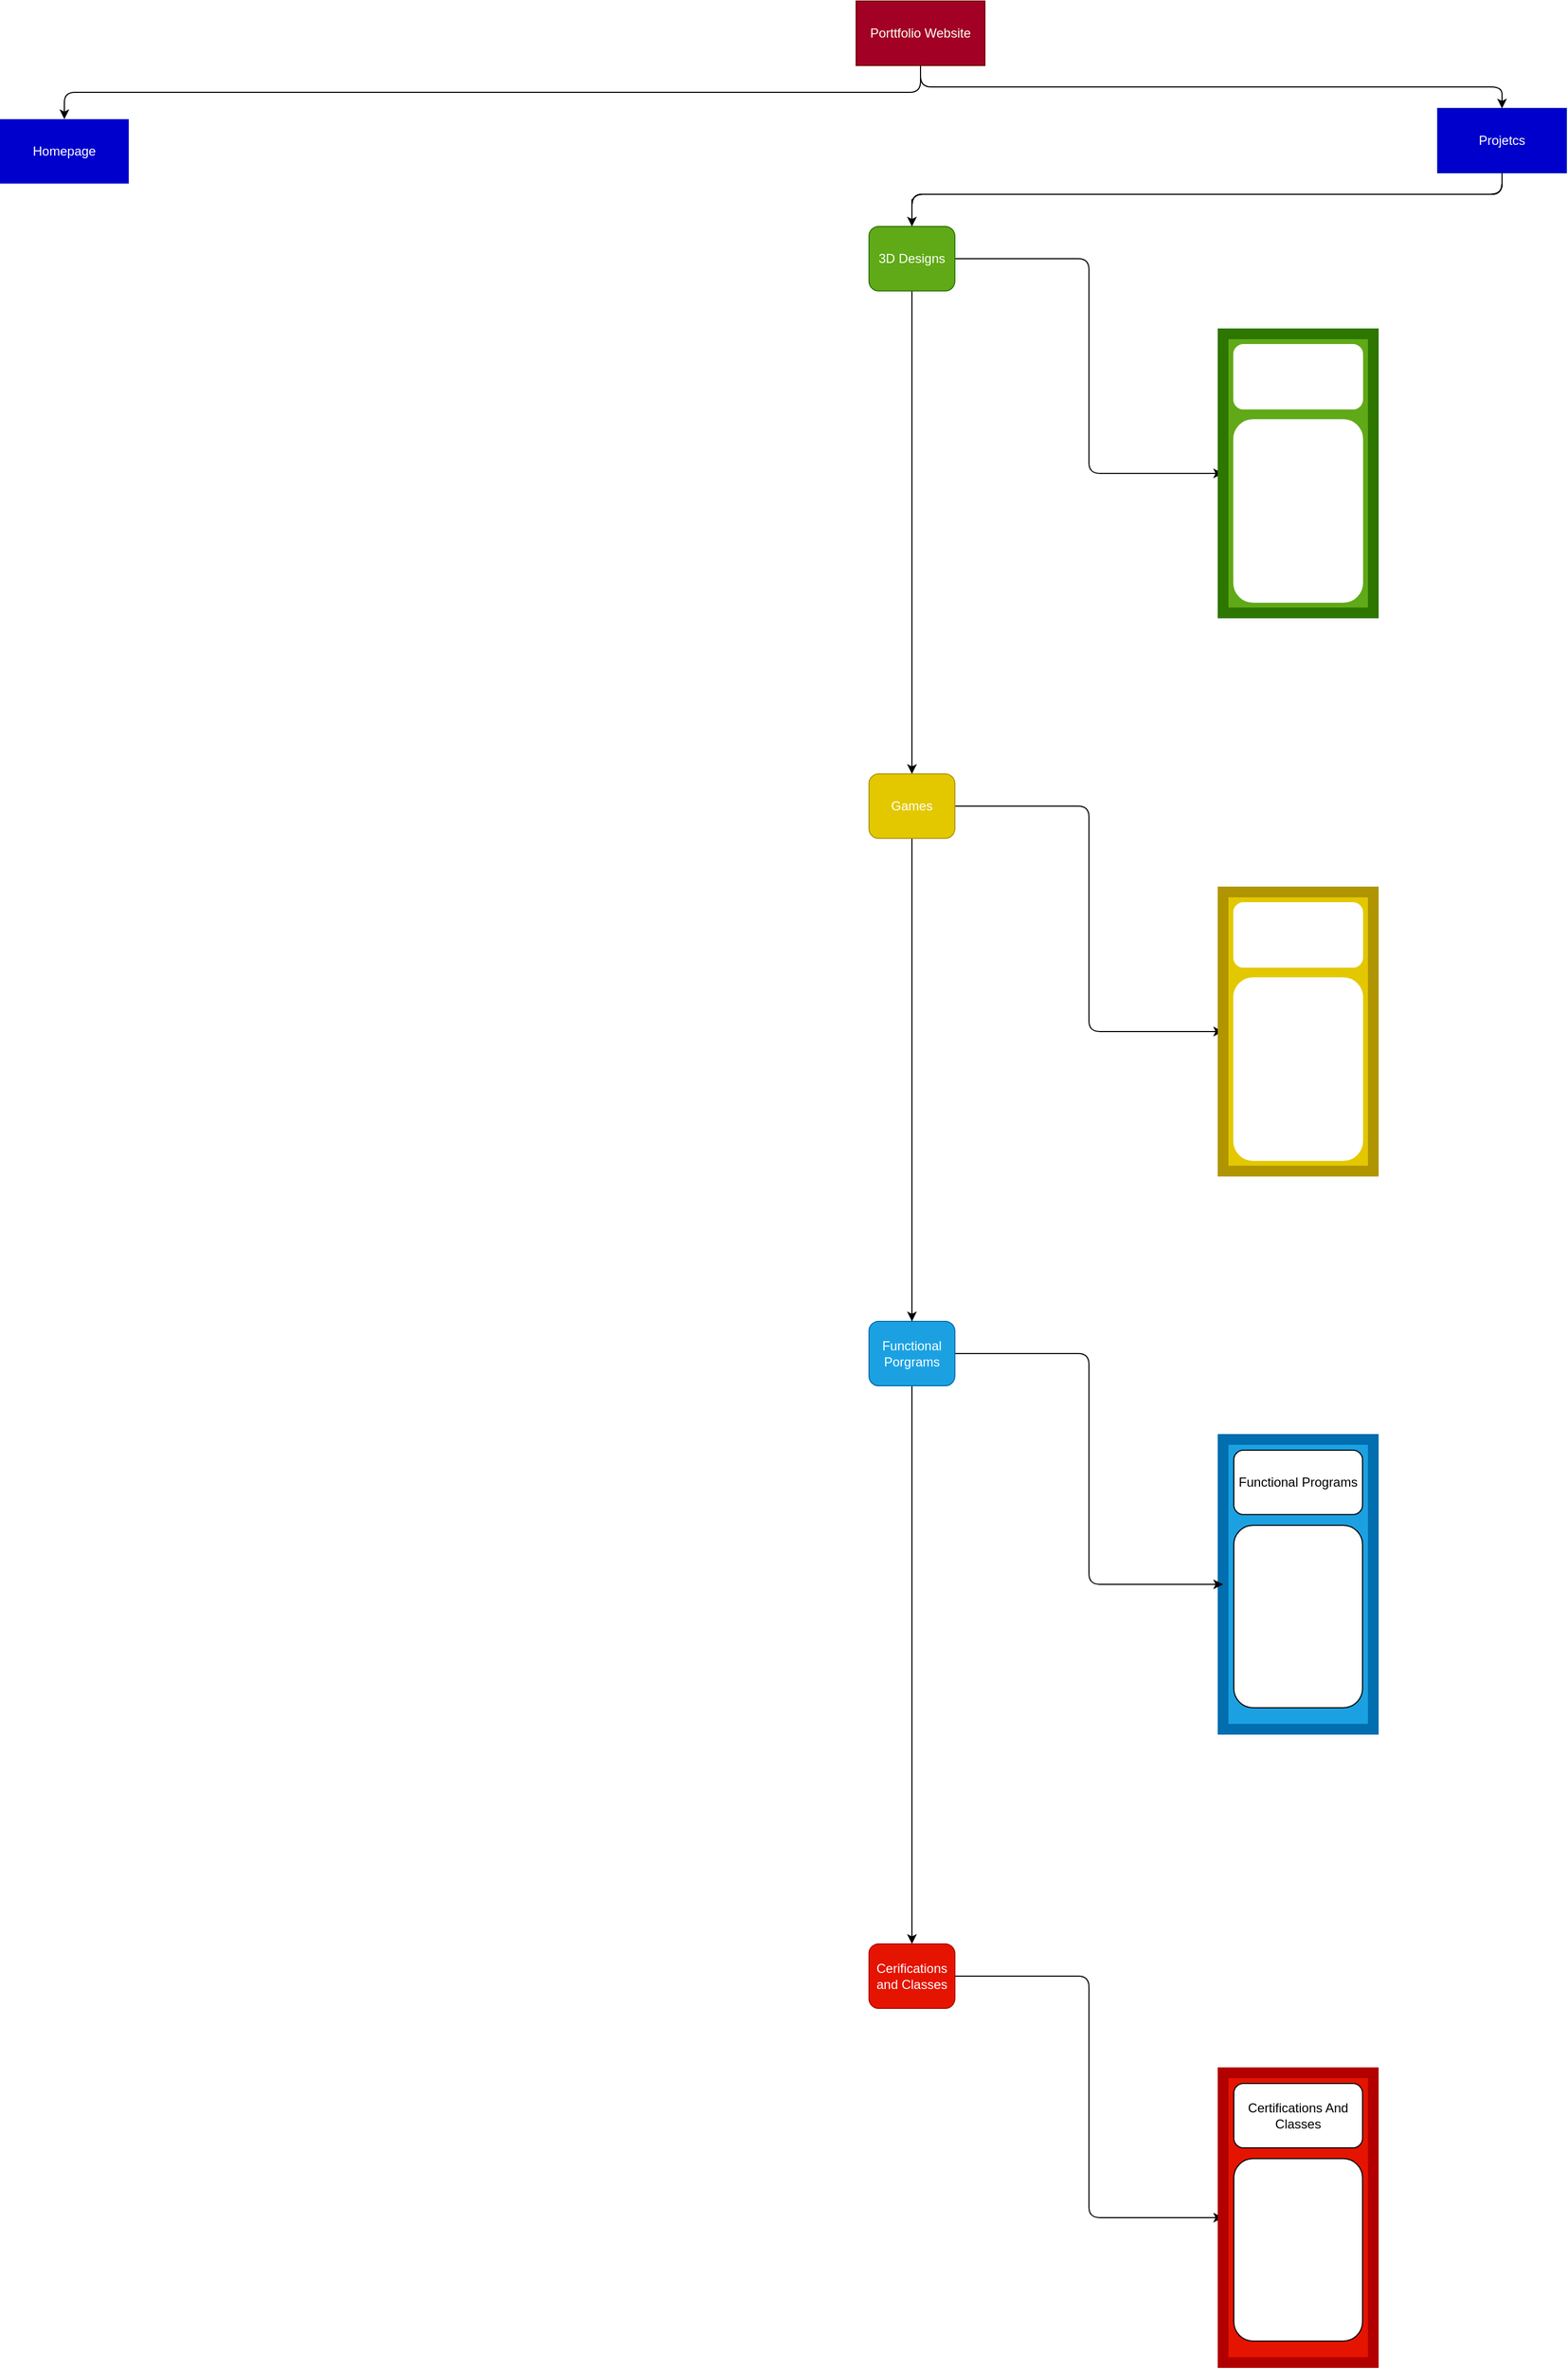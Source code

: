 <mxfile>
    <diagram id="qBS69ZuyTpXjdUUroAet" name="Page-1">
        <mxGraphModel dx="4262" dy="1812" grid="0" gridSize="1000" guides="1" tooltips="1" connect="1" arrows="1" fold="1" page="1" pageScale="1" pageWidth="2336" pageHeight="1654" math="0" shadow="0">
            <root>
                <mxCell id="0"/>
                <mxCell id="1" parent="0"/>
                <mxCell id="7" style="edgeStyle=orthogonalEdgeStyle;html=1;exitX=0.5;exitY=1;exitDx=0;exitDy=0;entryX=0.5;entryY=0;entryDx=0;entryDy=0;" edge="1" parent="1" source="2" target="3">
                    <mxGeometry relative="1" as="geometry"/>
                </mxCell>
                <mxCell id="10" style="edgeStyle=orthogonalEdgeStyle;html=1;exitX=0.5;exitY=1;exitDx=0;exitDy=0;entryX=0.5;entryY=0;entryDx=0;entryDy=0;" edge="1" parent="1" source="2" target="9">
                    <mxGeometry relative="1" as="geometry"/>
                </mxCell>
                <mxCell id="2" value="Porttfolio Website" style="rounded=0;whiteSpace=wrap;html=1;fillColor=#a20025;strokeColor=#6F0000;fontColor=#ffffff;" vertex="1" parent="1">
                    <mxGeometry x="1108" y="20" width="120" height="60" as="geometry"/>
                </mxCell>
                <mxCell id="3" value="Homepage" style="rounded=0;whiteSpace=wrap;html=1;fillColor=#0000CC;fontColor=#ffffff;strokeColor=none;" vertex="1" parent="1">
                    <mxGeometry x="310" y="130" width="120" height="60" as="geometry"/>
                </mxCell>
                <mxCell id="15" style="edgeStyle=orthogonalEdgeStyle;html=1;exitX=0.5;exitY=1;exitDx=0;exitDy=0;entryX=0.5;entryY=0;entryDx=0;entryDy=0;" edge="1" parent="1" source="9" target="11">
                    <mxGeometry relative="1" as="geometry">
                        <Array as="points">
                            <mxPoint x="1710" y="200"/>
                            <mxPoint x="1160" y="200"/>
                        </Array>
                    </mxGeometry>
                </mxCell>
                <mxCell id="16" style="edgeStyle=orthogonalEdgeStyle;html=1;exitX=0.5;exitY=1;exitDx=0;exitDy=0;entryX=0.5;entryY=0;entryDx=0;entryDy=0;" edge="1" parent="1" source="9" target="12">
                    <mxGeometry relative="1" as="geometry">
                        <Array as="points">
                            <mxPoint x="1710" y="200"/>
                            <mxPoint x="1160" y="200"/>
                        </Array>
                    </mxGeometry>
                </mxCell>
                <mxCell id="17" style="edgeStyle=orthogonalEdgeStyle;html=1;exitX=0.5;exitY=1;exitDx=0;exitDy=0;" edge="1" parent="1" source="9" target="13">
                    <mxGeometry relative="1" as="geometry">
                        <Array as="points">
                            <mxPoint x="1710" y="200"/>
                            <mxPoint x="1160" y="200"/>
                        </Array>
                    </mxGeometry>
                </mxCell>
                <mxCell id="18" style="edgeStyle=orthogonalEdgeStyle;html=1;exitX=0.5;exitY=1;exitDx=0;exitDy=0;entryX=0.5;entryY=0;entryDx=0;entryDy=0;startArrow=none;" edge="1" parent="1" source="13" target="14">
                    <mxGeometry relative="1" as="geometry">
                        <Array as="points">
                            <mxPoint x="1160" y="200"/>
                        </Array>
                    </mxGeometry>
                </mxCell>
                <mxCell id="9" value="Projetcs" style="rounded=0;whiteSpace=wrap;html=1;fillColor=#0000CC;fontColor=#ffffff;strokeColor=#001DBC;" vertex="1" parent="1">
                    <mxGeometry x="1650" y="120" width="120" height="60" as="geometry"/>
                </mxCell>
                <mxCell id="45" style="edgeStyle=orthogonalEdgeStyle;html=1;exitX=1;exitY=0.5;exitDx=0;exitDy=0;entryX=0;entryY=0.5;entryDx=0;entryDy=0;fontSize=11;fontColor=#FFFFFF;" edge="1" parent="1" source="11" target="28">
                    <mxGeometry relative="1" as="geometry"/>
                </mxCell>
                <mxCell id="46" style="edgeStyle=orthogonalEdgeStyle;html=1;exitX=1;exitY=0.5;exitDx=0;exitDy=0;entryX=0;entryY=0.5;entryDx=0;entryDy=0;fontSize=14;fontColor=#FFFFFF;" edge="1" parent="1" source="12" target="37">
                    <mxGeometry relative="1" as="geometry"/>
                </mxCell>
                <mxCell id="53" style="edgeStyle=orthogonalEdgeStyle;html=1;exitX=1;exitY=0.5;exitDx=0;exitDy=0;entryX=0;entryY=0.5;entryDx=0;entryDy=0;fontSize=14;fontColor=#FFFFFF;" edge="1" parent="1" source="14" target="49">
                    <mxGeometry relative="1" as="geometry"/>
                </mxCell>
                <mxCell id="14" value="Cerifications and Classes" style="rounded=1;whiteSpace=wrap;html=1;fillColor=#e51400;fontColor=#ffffff;strokeColor=#B20000;" vertex="1" parent="1">
                    <mxGeometry x="1120" y="1830" width="80" height="60" as="geometry"/>
                </mxCell>
                <mxCell id="30" value="" style="group" vertex="1" connectable="0" parent="1">
                    <mxGeometry x="1450" y="330" width="140" height="260" as="geometry"/>
                </mxCell>
                <mxCell id="28" value="" style="rounded=0;whiteSpace=wrap;html=1;strokeColor=#2D7600;fontColor=#ffffff;fillColor=#60a917;strokeWidth=10;" vertex="1" parent="30">
                    <mxGeometry width="140" height="260" as="geometry"/>
                </mxCell>
                <mxCell id="23" value="3D Designs and Models" style="rounded=1;whiteSpace=wrap;html=1;strokeColor=#FFFFFF;fontColor=#FFFFFF;fillColor=default;" vertex="1" parent="30">
                    <mxGeometry x="10" y="10" width="120" height="60" as="geometry"/>
                </mxCell>
                <mxCell id="26" value="&lt;p style=&quot;line-height: 120%;&quot;&gt;&lt;span style=&quot;font-family: Söhne, ui-sans-serif, system-ui, -apple-system, &amp;quot;Segoe UI&amp;quot;, Roboto, Ubuntu, Cantarell, &amp;quot;Noto Sans&amp;quot;, sans-serif, &amp;quot;Helvetica Neue&amp;quot;, Arial, &amp;quot;Apple Color Emoji&amp;quot;, &amp;quot;Segoe UI Emoji&amp;quot;, &amp;quot;Segoe UI Symbol&amp;quot;, &amp;quot;Noto Color Emoji&amp;quot;; text-align: start;&quot;&gt;&lt;font style=&quot;font-size: 11px;&quot;&gt;Explore my 3D design section, a showcase of my crafted creations. The pieces display a fusion of technical skills and artistic visions, showcasing my ideas on a canvas.&lt;/font&gt;&lt;/span&gt;&lt;/p&gt;" style="rounded=1;whiteSpace=wrap;html=1;strokeColor=#FFFFFF;fontColor=#FFFFFF;fillColor=default;" vertex="1" parent="30">
                    <mxGeometry x="10" y="80" width="120" height="170" as="geometry"/>
                </mxCell>
                <mxCell id="36" value="" style="group" vertex="1" connectable="0" parent="1">
                    <mxGeometry x="1450" y="850" width="140" height="260" as="geometry"/>
                </mxCell>
                <mxCell id="37" value="" style="rounded=0;whiteSpace=wrap;html=1;strokeColor=#B09500;fontColor=#000000;fillColor=#e3c800;strokeWidth=10;" vertex="1" parent="36">
                    <mxGeometry width="140" height="260" as="geometry"/>
                </mxCell>
                <mxCell id="38" value="Games" style="rounded=1;whiteSpace=wrap;html=1;strokeColor=#FFFFFF;fontColor=#FFFFFF;fillColor=default;" vertex="1" parent="36">
                    <mxGeometry x="10" y="10" width="120" height="60" as="geometry"/>
                </mxCell>
                <mxCell id="39" value="&lt;p style=&quot;line-height: 120%;&quot;&gt;&lt;font style=&quot;font-size: 14px;&quot; face=&quot;Söhne, ui-sans-serif, system-ui, -apple-system, Segoe UI, Roboto, Ubuntu, Cantarell, Noto Sans, sans-serif, Helvetica Neue, Arial, Apple Color Emoji, Segoe UI Emoji, Segoe UI Symbol, Noto Color Emoji&quot;&gt;Dive into my Games section, here I display my programming skills and create interactive and fun games for user to play&lt;/font&gt;&lt;/p&gt;" style="rounded=1;whiteSpace=wrap;html=1;strokeColor=#FFFFFF;fontColor=#FFFFFF;fillColor=default;align=center;" vertex="1" parent="36">
                    <mxGeometry x="10" y="80" width="120" height="170" as="geometry"/>
                </mxCell>
                <mxCell id="40" value="" style="group;fillColor=#1ba1e2;fontColor=#ffffff;strokeColor=#006EAF;" vertex="1" connectable="0" parent="1">
                    <mxGeometry x="1450" y="1360" width="140" height="270" as="geometry"/>
                </mxCell>
                <mxCell id="41" value="" style="rounded=0;whiteSpace=wrap;html=1;strokeColor=#006EAF;fontColor=#ffffff;fillColor=#1ba1e2;strokeWidth=10;" vertex="1" parent="40">
                    <mxGeometry width="140" height="270" as="geometry"/>
                </mxCell>
                <mxCell id="42" value="Functional Programs" style="rounded=1;whiteSpace=wrap;html=1;" vertex="1" parent="40">
                    <mxGeometry x="10" y="10" width="120" height="60" as="geometry"/>
                </mxCell>
                <mxCell id="43" value="&lt;p style=&quot;text-align: start; line-height: 120%;&quot;&gt;&lt;br&gt;&lt;/p&gt;" style="rounded=1;whiteSpace=wrap;html=1;" vertex="1" parent="40">
                    <mxGeometry x="10" y="80" width="120" height="170" as="geometry"/>
                </mxCell>
                <mxCell id="47" value="" style="edgeStyle=orthogonalEdgeStyle;html=1;exitX=0.5;exitY=1;exitDx=0;exitDy=0;entryX=0.5;entryY=0;entryDx=0;entryDy=0;endArrow=none;" edge="1" parent="1" source="9" target="13">
                    <mxGeometry relative="1" as="geometry">
                        <mxPoint x="1710" y="180" as="sourcePoint"/>
                        <mxPoint x="1160" y="1620" as="targetPoint"/>
                        <Array as="points">
                            <mxPoint x="1710" y="200"/>
                        </Array>
                    </mxGeometry>
                </mxCell>
                <mxCell id="52" style="edgeStyle=orthogonalEdgeStyle;html=1;exitX=1;exitY=0.5;exitDx=0;exitDy=0;entryX=0;entryY=0.5;entryDx=0;entryDy=0;fontSize=14;fontColor=#FFFFFF;" edge="1" parent="1" source="13" target="41">
                    <mxGeometry relative="1" as="geometry"/>
                </mxCell>
                <mxCell id="13" value="Functional Porgrams" style="rounded=1;whiteSpace=wrap;html=1;fillColor=#1ba1e2;fontColor=#ffffff;strokeColor=#006EAF;" vertex="1" parent="1">
                    <mxGeometry x="1120" y="1250" width="80" height="60" as="geometry"/>
                </mxCell>
                <mxCell id="48" value="" style="group;fillColor=#e51400;fontColor=#ffffff;strokeColor=#B20000;" vertex="1" connectable="0" parent="1">
                    <mxGeometry x="1450" y="1950" width="140" height="270" as="geometry"/>
                </mxCell>
                <mxCell id="49" value="" style="rounded=0;whiteSpace=wrap;html=1;strokeColor=#B20000;fontColor=#ffffff;fillColor=#e51400;strokeWidth=10;" vertex="1" parent="48">
                    <mxGeometry width="140" height="270" as="geometry"/>
                </mxCell>
                <mxCell id="50" value="Certifications And Classes" style="rounded=1;whiteSpace=wrap;html=1;" vertex="1" parent="48">
                    <mxGeometry x="10" y="10" width="120" height="60" as="geometry"/>
                </mxCell>
                <mxCell id="51" value="&lt;p style=&quot;text-align: start; line-height: 120%;&quot;&gt;&lt;br&gt;&lt;/p&gt;" style="rounded=1;whiteSpace=wrap;html=1;" vertex="1" parent="48">
                    <mxGeometry x="10" y="80" width="120" height="170" as="geometry"/>
                </mxCell>
                <mxCell id="12" value="&lt;font color=&quot;#ffffff&quot;&gt;Games&lt;/font&gt;" style="rounded=1;whiteSpace=wrap;html=1;fillColor=#e3c800;fontColor=#000000;strokeColor=#B09500;" vertex="1" parent="1">
                    <mxGeometry x="1120" y="740" width="80" height="60" as="geometry"/>
                </mxCell>
                <mxCell id="11" value="3D Designs" style="rounded=1;whiteSpace=wrap;html=1;fillColor=#60a917;fontColor=#ffffff;strokeColor=#2D7600;" vertex="1" parent="1">
                    <mxGeometry x="1120" y="230" width="80" height="60" as="geometry"/>
                </mxCell>
            </root>
        </mxGraphModel>
    </diagram>
</mxfile>